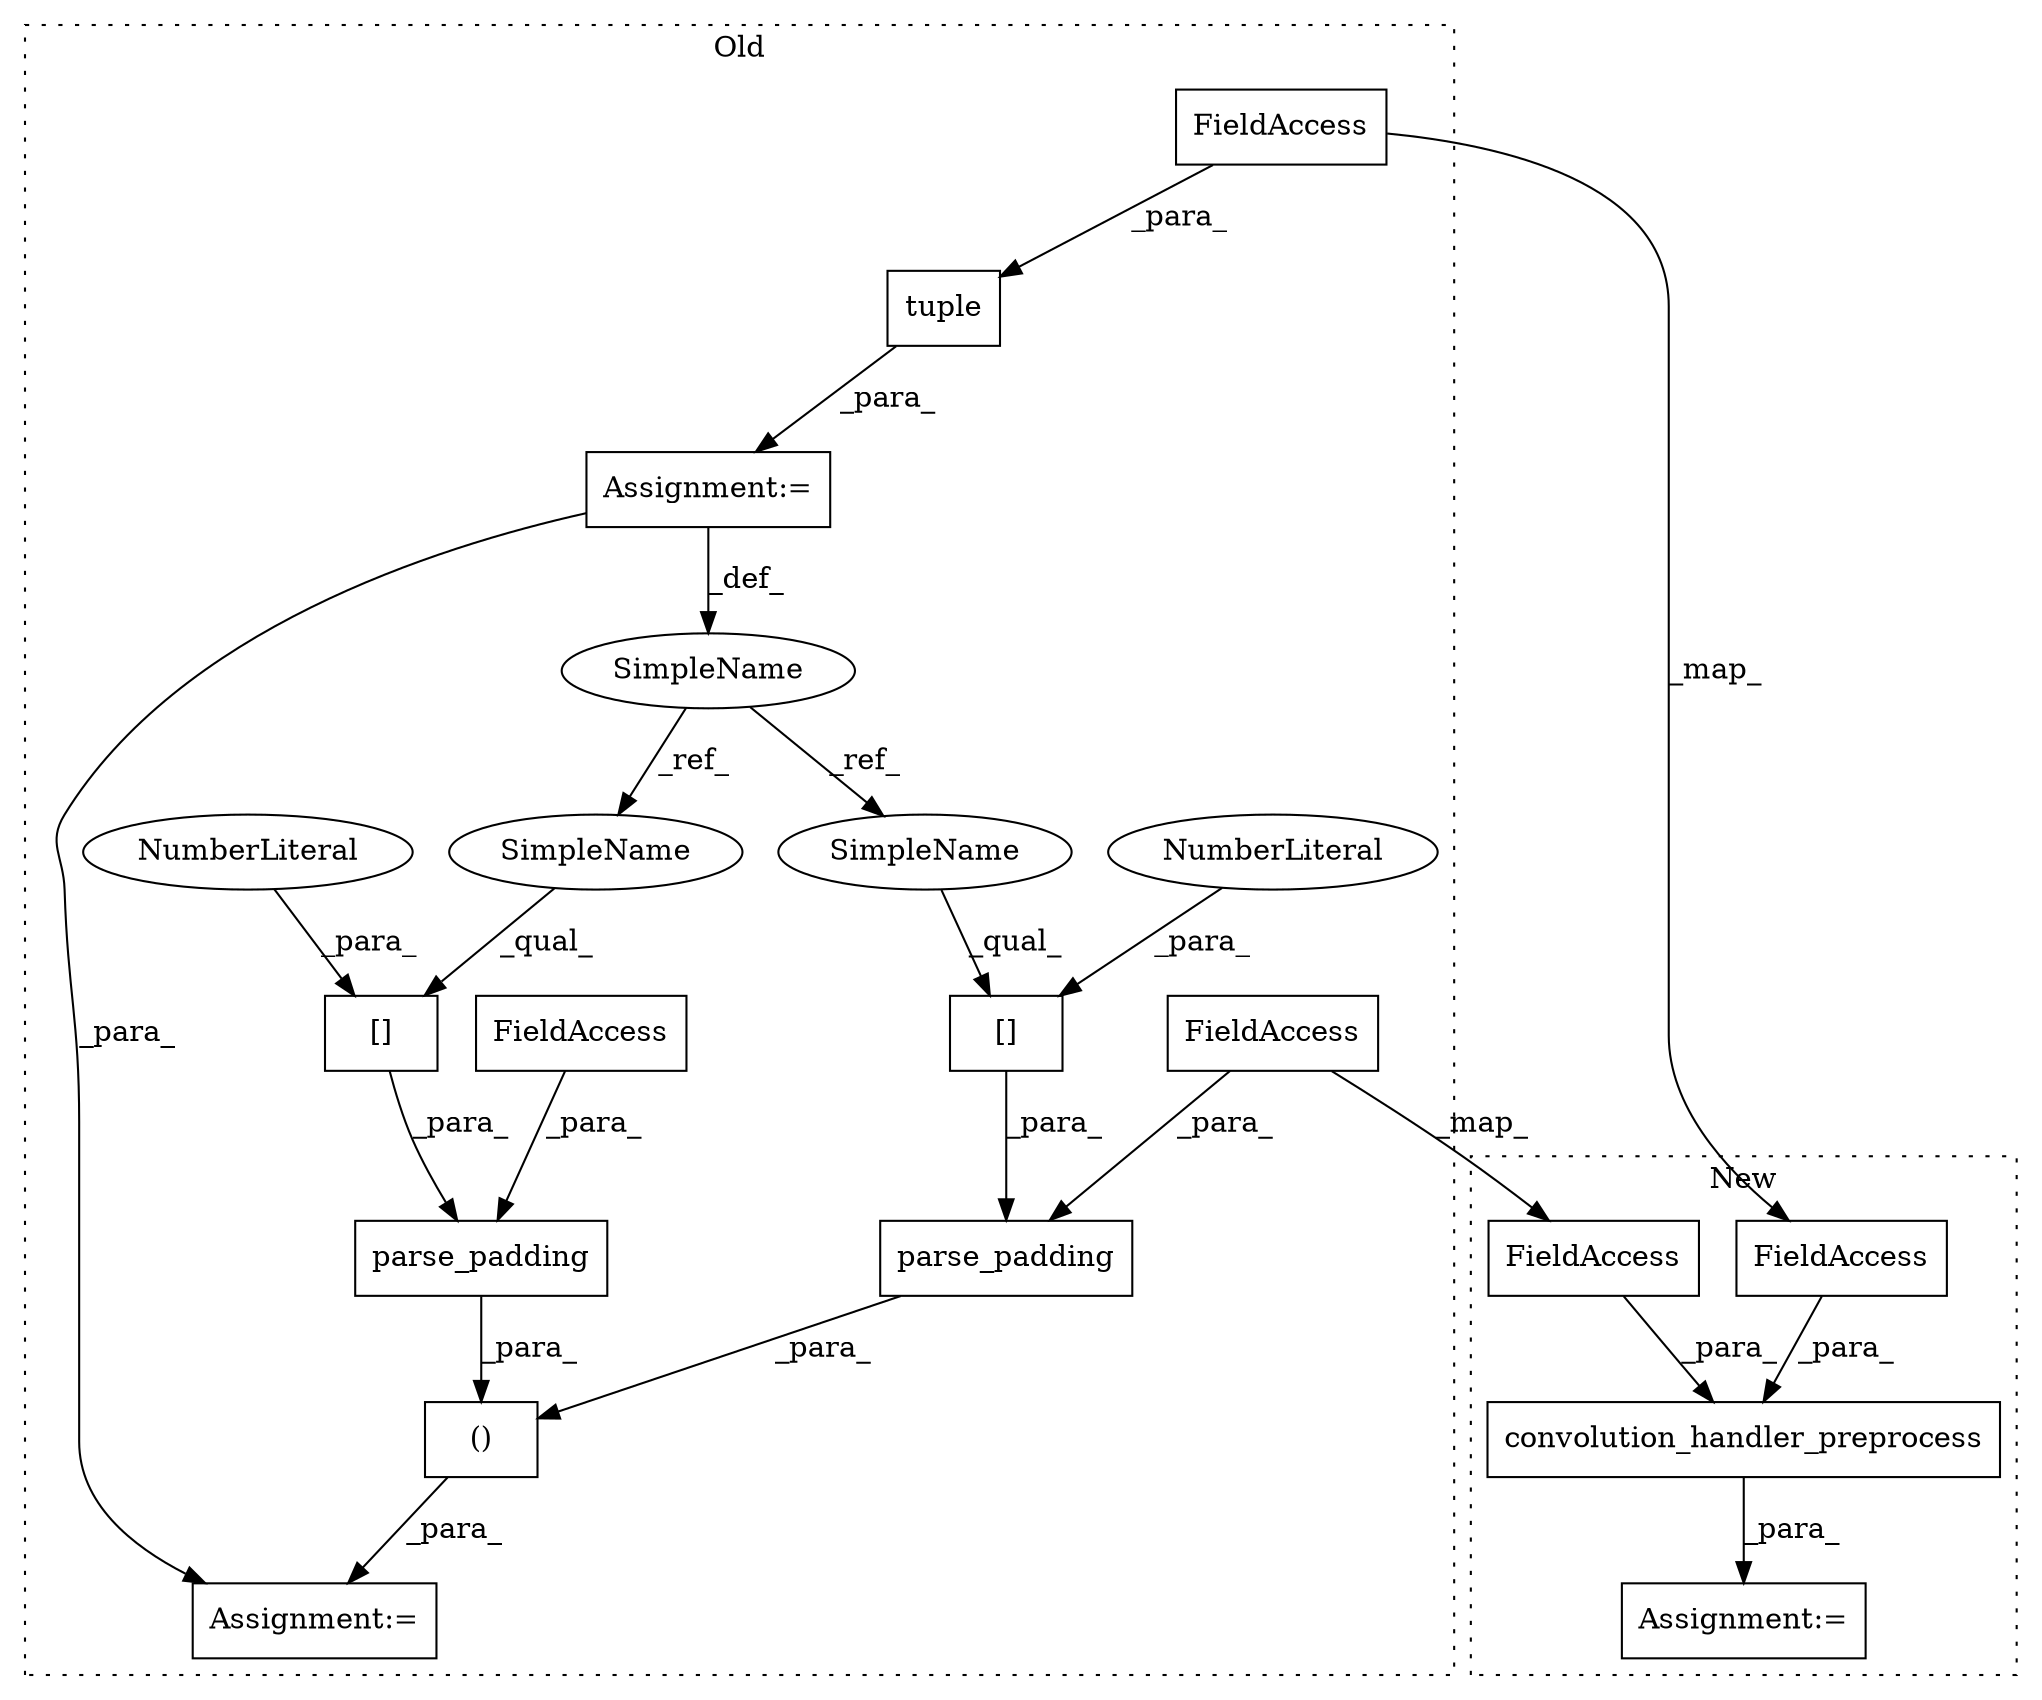 digraph G {
subgraph cluster0 {
1 [label="parse_padding" a="32" s="1914,1966" l="14,1" shape="box"];
3 [label="()" a="106" s="1848" l="119" shape="box"];
4 [label="tuple" a="32" s="1804,1828" l="6,1" shape="box"];
5 [label="parse_padding" a="32" s="1848,1900" l="14,1" shape="box"];
6 [label="[]" a="2" s="1950,1965" l="14,1" shape="box"];
7 [label="NumberLiteral" a="34" s="1964" l="1" shape="ellipse"];
8 [label="[]" a="2" s="1884,1899" l="14,1" shape="box"];
9 [label="NumberLiteral" a="34" s="1898" l="1" shape="ellipse"];
10 [label="FieldAccess" a="22" s="1862" l="12" shape="box"];
11 [label="SimpleName" a="42" s="1790" l="13" shape="ellipse"];
12 [label="Assignment:=" a="7" s="1803" l="1" shape="box"];
13 [label="Assignment:=" a="7" s="1842" l="6" shape="box"];
16 [label="FieldAccess" a="22" s="1810" l="18" shape="box"];
17 [label="FieldAccess" a="22" s="1928" l="12" shape="box"];
19 [label="SimpleName" a="42" s="1950" l="13" shape="ellipse"];
20 [label="SimpleName" a="42" s="1884" l="13" shape="ellipse"];
label = "Old";
style="dotted";
}
subgraph cluster1 {
2 [label="convolution_handler_preprocess" a="32" s="1710,1808" l="31,1" shape="box"];
14 [label="Assignment:=" a="7" s="1708" l="2" shape="box"];
15 [label="FieldAccess" a="22" s="1773" l="18" shape="box"];
18 [label="FieldAccess" a="22" s="1760" l="12" shape="box"];
label = "New";
style="dotted";
}
1 -> 3 [label="_para_"];
2 -> 14 [label="_para_"];
3 -> 13 [label="_para_"];
4 -> 12 [label="_para_"];
5 -> 3 [label="_para_"];
6 -> 1 [label="_para_"];
7 -> 6 [label="_para_"];
8 -> 5 [label="_para_"];
9 -> 8 [label="_para_"];
10 -> 5 [label="_para_"];
11 -> 19 [label="_ref_"];
11 -> 20 [label="_ref_"];
12 -> 13 [label="_para_"];
12 -> 11 [label="_def_"];
15 -> 2 [label="_para_"];
16 -> 4 [label="_para_"];
16 -> 15 [label="_map_"];
17 -> 1 [label="_para_"];
17 -> 18 [label="_map_"];
18 -> 2 [label="_para_"];
19 -> 6 [label="_qual_"];
20 -> 8 [label="_qual_"];
}